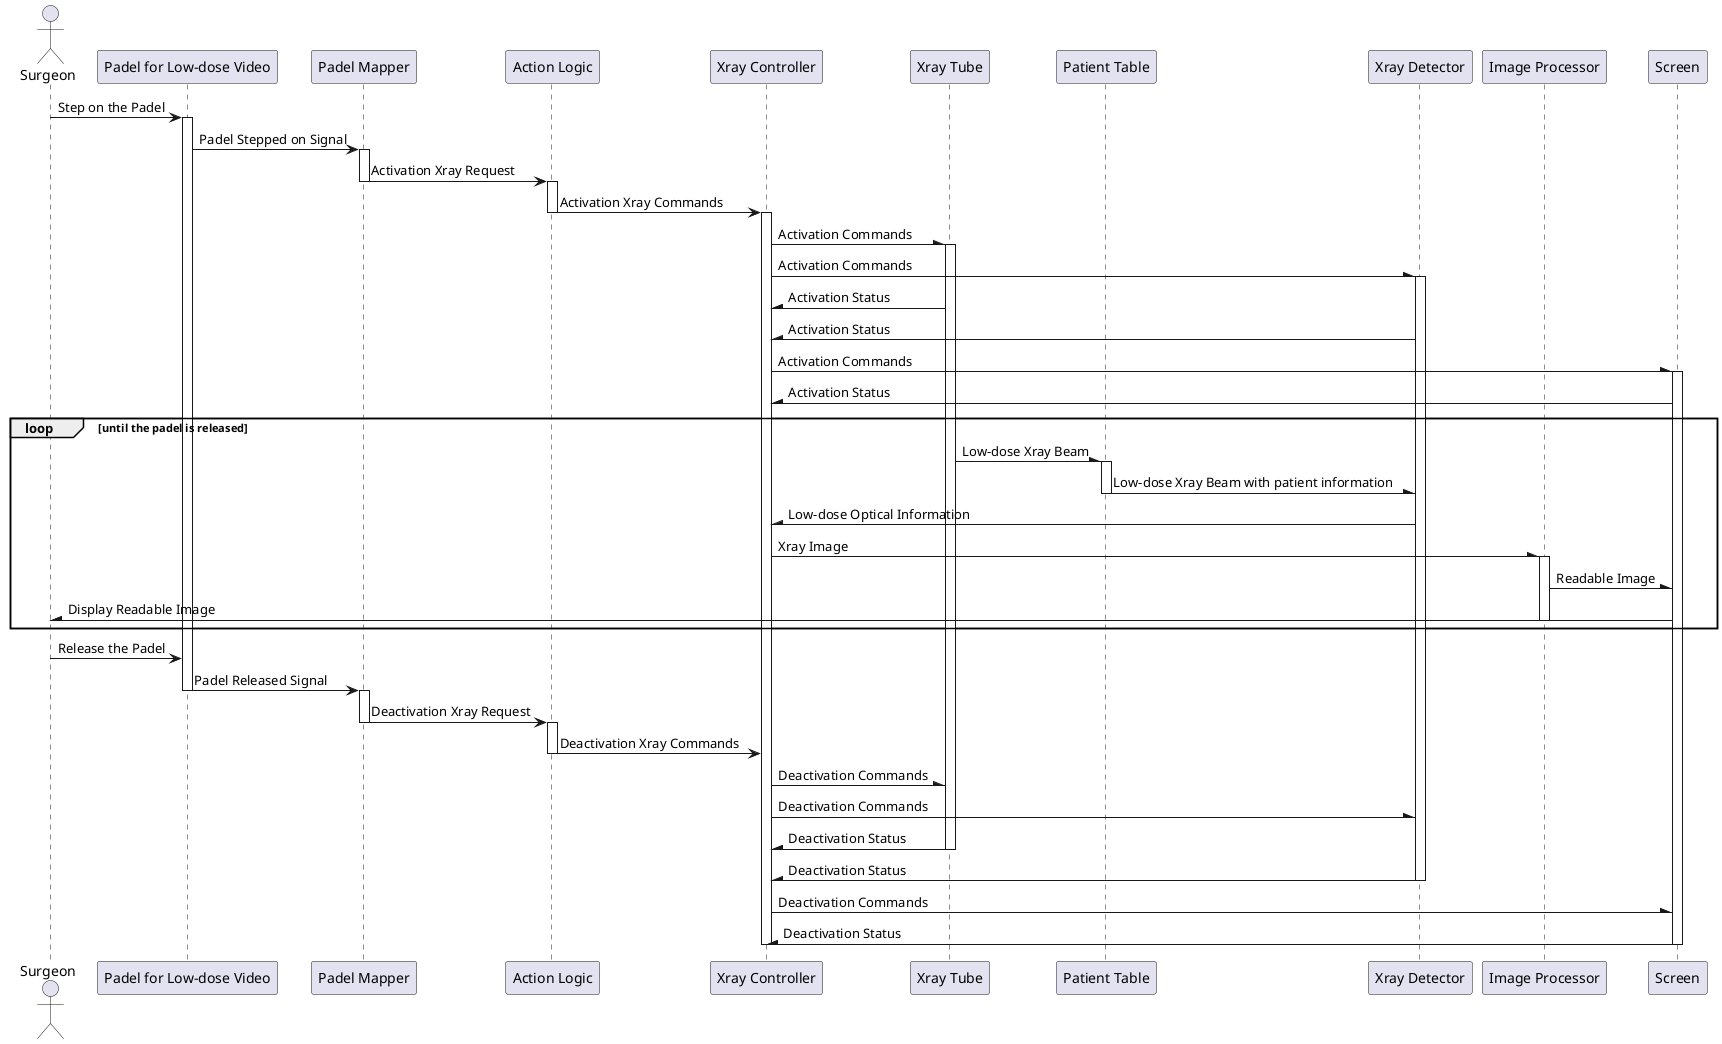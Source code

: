 @startuml
actor "Surgeon" as doctor
participant "Padel for Low-dose Video" as padel
participant "Padel Mapper" as mapper
participant "Action Logic" as logic
participant "Xray Controller" as controller
participant "Xray Tube" as tube
participant "Patient Table" as table
participant "Xray Detector" as detector
participant "Image Processor" as processor
participant "Screen" as screen

doctor -> padel : Step on the Padel
activate padel

padel -> mapper : Padel Stepped on Signal
activate mapper

mapper -> logic : Activation Xray Request
deactivate mapper
activate logic

logic -> controller : Activation Xray Commands
deactivate logic
activate controller

controller -\tube : Activation Commands
activate tube
controller -\ detector : Activation Commands
activate detector
tube -\ controller : Activation Status
detector -\ controller : Activation Status

controller -\ screen : Activation Commands
activate screen
screen -\ controller : Activation Status


loop until the padel is released
tube -\ table : Low-dose Xray Beam
activate table
table -\ detector : Low-dose Xray Beam with patient information
deactivate table
detector -\ controller : Low-dose Optical Information
controller -\ processor : Xray Image
activate processor
processor -\ screen : Readable Image
screen -\ doctor : Display Readable Image
deactivate processor
end

doctor -> padel : Release the Padel
padel -> mapper : Padel Released Signal
deactivate padel
activate mapper

mapper -> logic : Deactivation Xray Request
deactivate mapper
activate logic

logic -> controller : Deactivation Xray Commands
deactivate logic

controller -\tube : Deactivation Commands
controller -\ detector : Deactivation Commands
tube -\ controller : Deactivation Status
deactivate tube
detector -\ controller : Deactivation Status
deactivate detector

controller -\screen : Deactivation Commands
screen -\ controller : Deactivation Status
deactivate screen
deactivate controller

@enduml